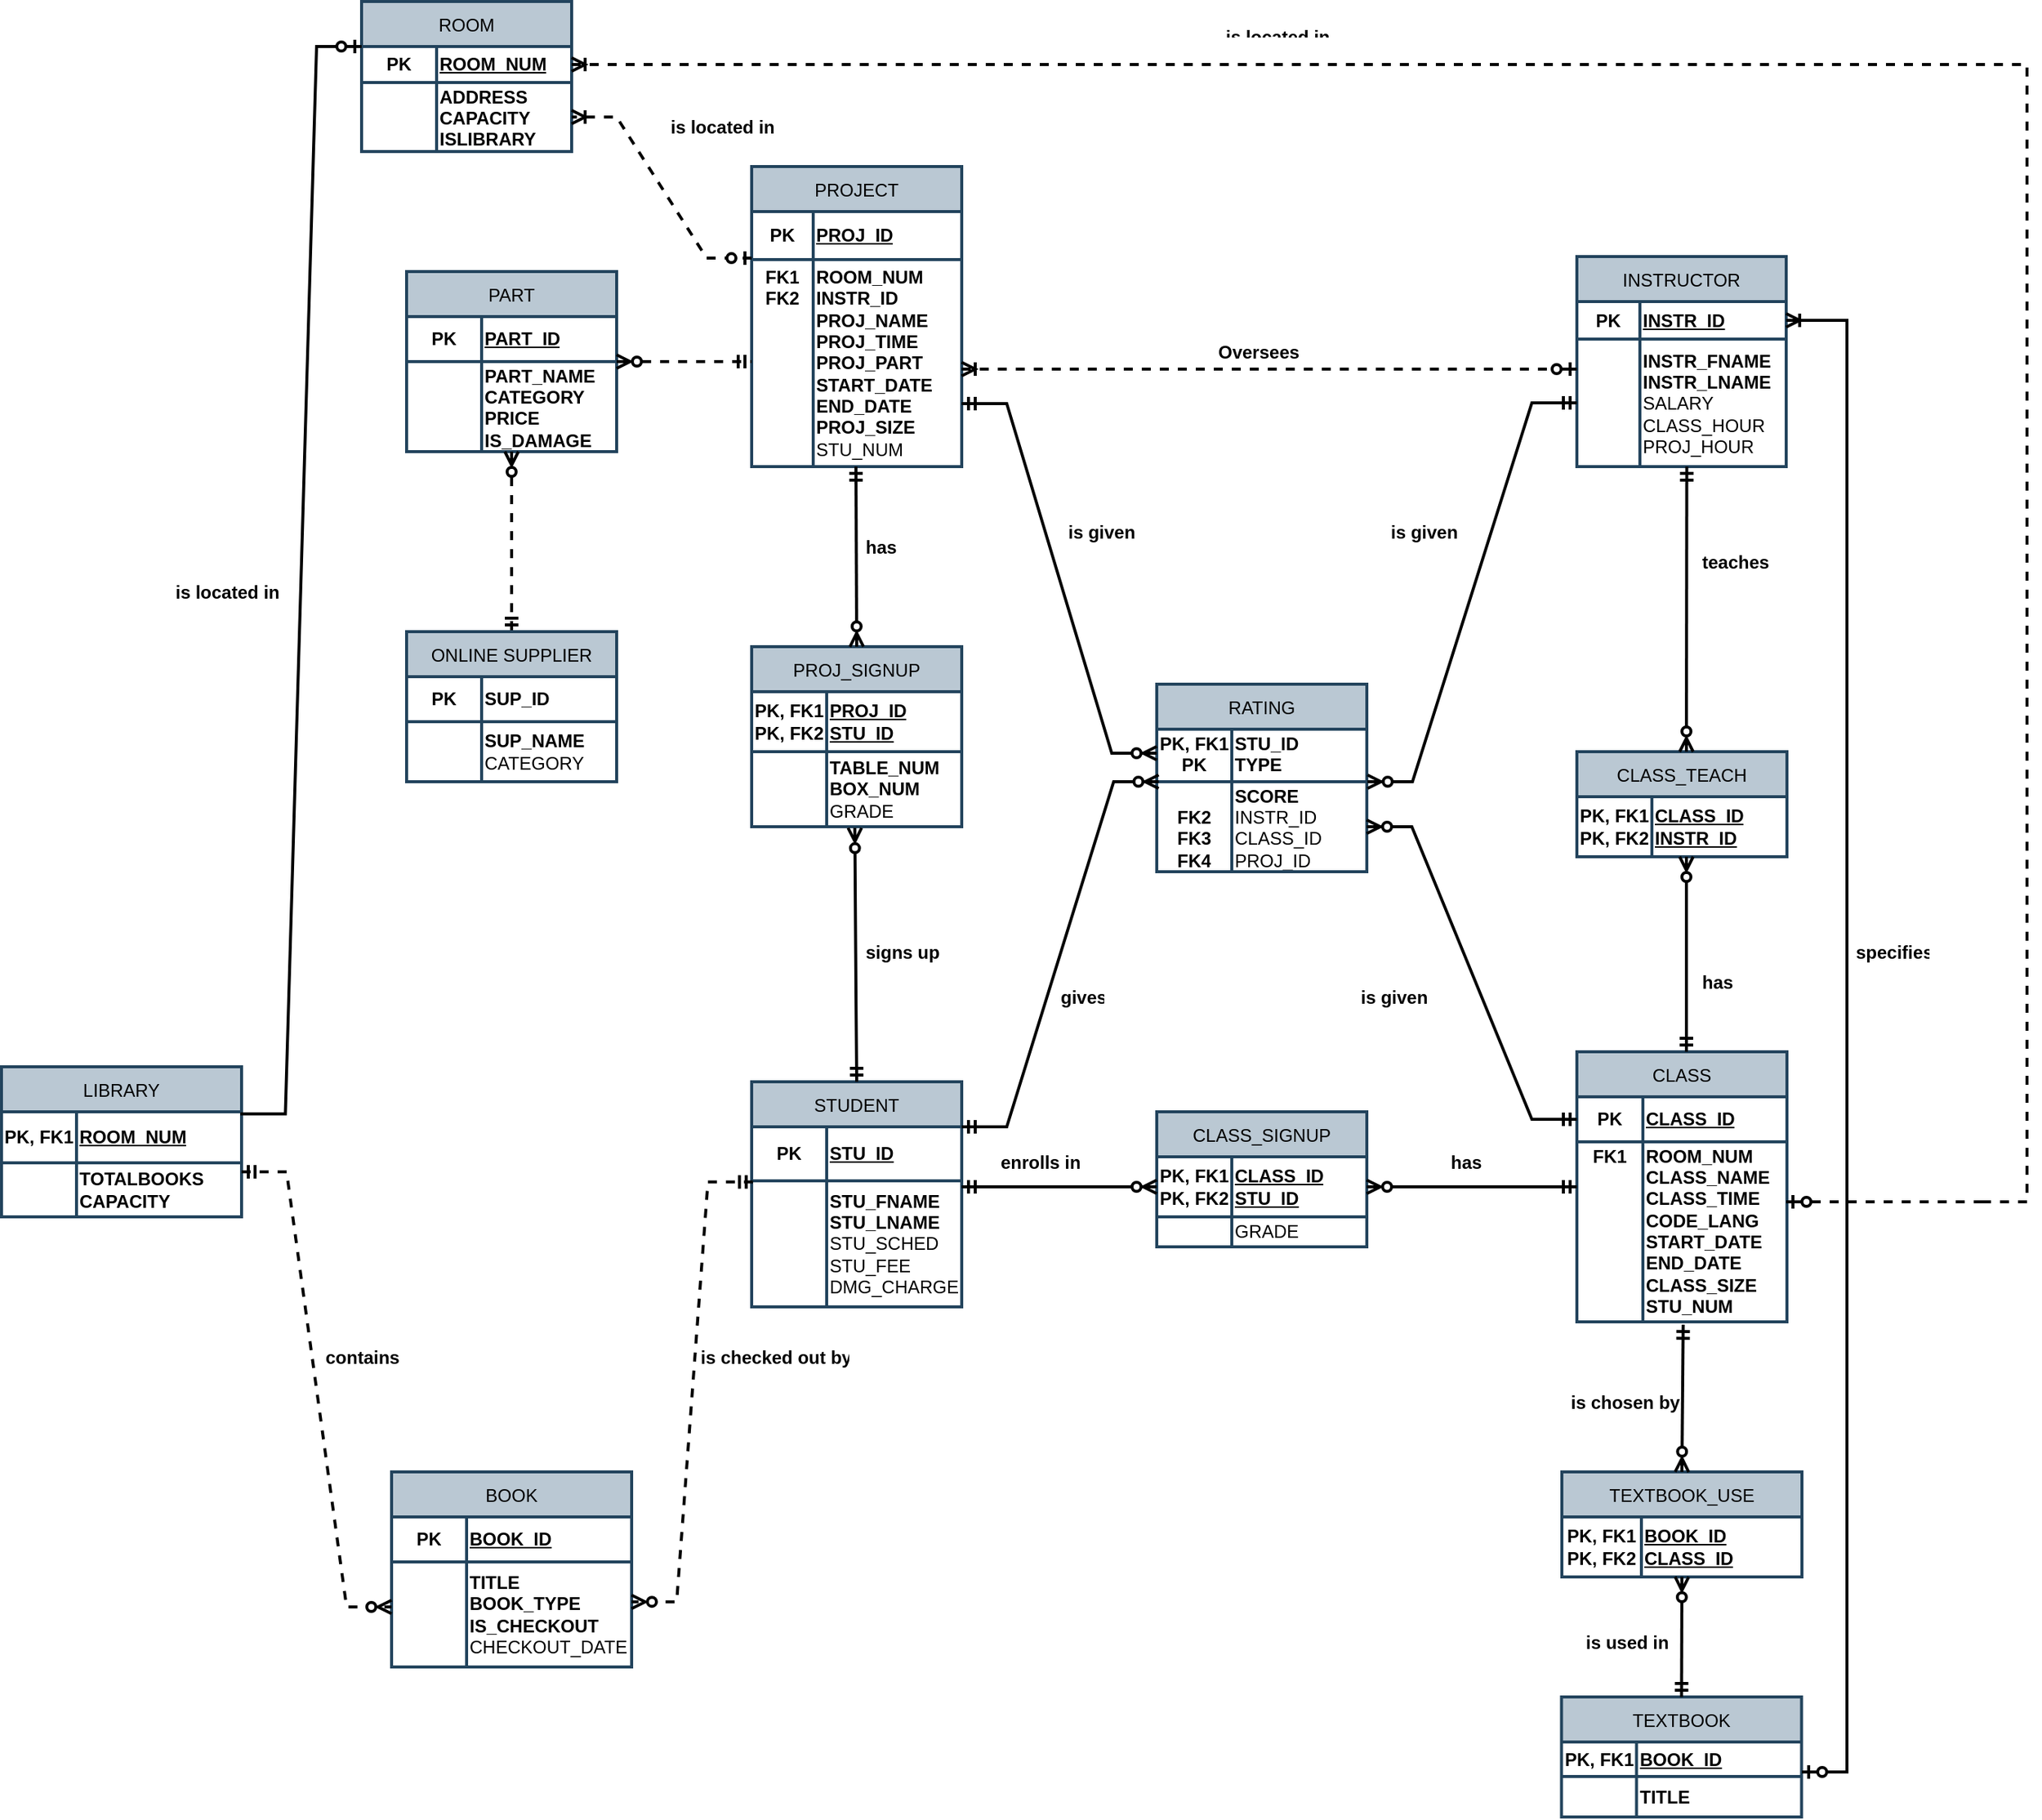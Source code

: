<mxfile version="20.3.0" type="device"><diagram id="3pr39Yl164UIaHHRuqtQ" name="Page-1"><mxGraphModel dx="2333" dy="1870" grid="1" gridSize="10" guides="1" tooltips="1" connect="1" arrows="1" fold="1" page="1" pageScale="1" pageWidth="850" pageHeight="1100" math="0" shadow="0"><root><mxCell id="0"/><mxCell id="1" parent="0"/><mxCell id="2GSFy9qfKgAsr1WnqNV0-40" value="STUDENT" style="shape=table;startSize=30;container=1;collapsible=0;childLayout=tableLayout;shadow=0;strokeWidth=2;fillColor=#bac8d3;strokeColor=#23445d;" parent="1" vertex="1"><mxGeometry x="200" y="-80" width="140" height="150" as="geometry"/></mxCell><mxCell id="2GSFy9qfKgAsr1WnqNV0-41" value="" style="shape=tableRow;horizontal=0;startSize=0;swimlaneHead=0;swimlaneBody=0;top=0;left=0;bottom=0;right=0;collapsible=0;dropTarget=0;fillColor=none;points=[[0,0.5],[1,0.5]];portConstraint=eastwest;shadow=0;strokeWidth=2;" parent="2GSFy9qfKgAsr1WnqNV0-40" vertex="1"><mxGeometry y="30" width="140" height="36" as="geometry"/></mxCell><mxCell id="2GSFy9qfKgAsr1WnqNV0-42" value="&lt;b&gt;PK&lt;/b&gt;" style="shape=partialRectangle;html=1;whiteSpace=wrap;connectable=0;overflow=hidden;fillColor=none;top=0;left=0;bottom=0;right=0;pointerEvents=1;shadow=0;strokeWidth=2;" parent="2GSFy9qfKgAsr1WnqNV0-41" vertex="1"><mxGeometry width="50" height="36" as="geometry"><mxRectangle width="50" height="36" as="alternateBounds"/></mxGeometry></mxCell><mxCell id="2GSFy9qfKgAsr1WnqNV0-43" value="&lt;b&gt;&lt;u&gt;STU_ID&lt;/u&gt;&lt;/b&gt;" style="shape=partialRectangle;html=1;whiteSpace=wrap;connectable=0;overflow=hidden;fillColor=none;top=0;left=0;bottom=0;right=0;pointerEvents=1;shadow=0;strokeWidth=2;align=left;" parent="2GSFy9qfKgAsr1WnqNV0-41" vertex="1"><mxGeometry x="50" width="90" height="36" as="geometry"><mxRectangle width="90" height="36" as="alternateBounds"/></mxGeometry></mxCell><mxCell id="2GSFy9qfKgAsr1WnqNV0-44" value="" style="shape=tableRow;horizontal=0;startSize=0;swimlaneHead=0;swimlaneBody=0;top=0;left=0;bottom=0;right=0;collapsible=0;dropTarget=0;fillColor=none;points=[[0,0.5],[1,0.5]];portConstraint=eastwest;shadow=0;strokeWidth=2;" parent="2GSFy9qfKgAsr1WnqNV0-40" vertex="1"><mxGeometry y="66" width="140" height="84" as="geometry"/></mxCell><mxCell id="2GSFy9qfKgAsr1WnqNV0-45" value="" style="shape=partialRectangle;html=1;whiteSpace=wrap;connectable=0;overflow=hidden;fillColor=none;top=0;left=0;bottom=0;right=0;pointerEvents=1;shadow=0;strokeWidth=2;" parent="2GSFy9qfKgAsr1WnqNV0-44" vertex="1"><mxGeometry width="50" height="84" as="geometry"><mxRectangle width="50" height="84" as="alternateBounds"/></mxGeometry></mxCell><mxCell id="2GSFy9qfKgAsr1WnqNV0-46" value="&lt;div style=&quot;&quot;&gt;&lt;span style=&quot;background-color: initial;&quot;&gt;&lt;b&gt;STU_FNAME&lt;/b&gt;&lt;/span&gt;&lt;/div&gt;&lt;div style=&quot;&quot;&gt;&lt;span style=&quot;background-color: initial;&quot;&gt;&lt;b&gt;STU_LNAME&lt;/b&gt;&lt;/span&gt;&lt;/div&gt;&lt;div style=&quot;&quot;&gt;&lt;span style=&quot;background-color: initial;&quot;&gt;STU_SCHED&lt;/span&gt;&lt;/div&gt;&lt;div style=&quot;&quot;&gt;STU_FEE&lt;/div&gt;&lt;div style=&quot;&quot;&gt;DMG_CHARGE&lt;/div&gt;" style="shape=partialRectangle;html=1;whiteSpace=wrap;connectable=0;overflow=hidden;fillColor=none;top=0;left=0;bottom=0;right=0;pointerEvents=1;shadow=0;strokeWidth=2;align=left;" parent="2GSFy9qfKgAsr1WnqNV0-44" vertex="1"><mxGeometry x="50" width="90" height="84" as="geometry"><mxRectangle width="90" height="84" as="alternateBounds"/></mxGeometry></mxCell><mxCell id="olfcKnZEehS9H2ivDKPb-1" value="ROOM" style="shape=table;startSize=30;container=1;collapsible=0;childLayout=tableLayout;shadow=0;strokeWidth=2;fillColor=#bac8d3;strokeColor=#23445d;" parent="1" vertex="1"><mxGeometry x="-60" y="-800" width="140" height="100" as="geometry"/></mxCell><mxCell id="olfcKnZEehS9H2ivDKPb-2" value="" style="shape=tableRow;horizontal=0;startSize=0;swimlaneHead=0;swimlaneBody=0;top=0;left=0;bottom=0;right=0;collapsible=0;dropTarget=0;fillColor=none;points=[[0,0.5],[1,0.5]];portConstraint=eastwest;shadow=0;strokeWidth=2;" parent="olfcKnZEehS9H2ivDKPb-1" vertex="1"><mxGeometry y="30" width="140" height="24" as="geometry"/></mxCell><mxCell id="olfcKnZEehS9H2ivDKPb-3" value="&lt;b&gt;PK&lt;/b&gt;" style="shape=partialRectangle;html=1;whiteSpace=wrap;connectable=0;overflow=hidden;fillColor=none;top=0;left=0;bottom=0;right=0;pointerEvents=1;shadow=0;strokeWidth=2;" parent="olfcKnZEehS9H2ivDKPb-2" vertex="1"><mxGeometry width="50" height="24" as="geometry"><mxRectangle width="50" height="24" as="alternateBounds"/></mxGeometry></mxCell><mxCell id="olfcKnZEehS9H2ivDKPb-4" value="&lt;b&gt;&lt;u&gt;ROOM_NUM&lt;/u&gt;&lt;/b&gt;" style="shape=partialRectangle;html=1;whiteSpace=wrap;connectable=0;overflow=hidden;fillColor=none;top=0;left=0;bottom=0;right=0;pointerEvents=1;shadow=0;strokeWidth=2;align=left;" parent="olfcKnZEehS9H2ivDKPb-2" vertex="1"><mxGeometry x="50" width="90" height="24" as="geometry"><mxRectangle width="90" height="24" as="alternateBounds"/></mxGeometry></mxCell><mxCell id="olfcKnZEehS9H2ivDKPb-5" value="" style="shape=tableRow;horizontal=0;startSize=0;swimlaneHead=0;swimlaneBody=0;top=0;left=0;bottom=0;right=0;collapsible=0;dropTarget=0;fillColor=none;points=[[0,0.5],[1,0.5]];portConstraint=eastwest;shadow=0;strokeWidth=2;" parent="olfcKnZEehS9H2ivDKPb-1" vertex="1"><mxGeometry y="54" width="140" height="46" as="geometry"/></mxCell><mxCell id="olfcKnZEehS9H2ivDKPb-6" value="" style="shape=partialRectangle;html=1;whiteSpace=wrap;connectable=0;overflow=hidden;fillColor=none;top=0;left=0;bottom=0;right=0;pointerEvents=1;shadow=0;strokeWidth=2;" parent="olfcKnZEehS9H2ivDKPb-5" vertex="1"><mxGeometry width="50" height="46" as="geometry"><mxRectangle width="50" height="46" as="alternateBounds"/></mxGeometry></mxCell><mxCell id="olfcKnZEehS9H2ivDKPb-7" value="&lt;b&gt;ADDRESS&lt;br&gt;CAPACITY&lt;br&gt;ISLIBRARY&lt;br&gt;&lt;/b&gt;" style="shape=partialRectangle;html=1;whiteSpace=wrap;connectable=0;overflow=hidden;fillColor=none;top=0;left=0;bottom=0;right=0;pointerEvents=1;shadow=0;strokeWidth=2;align=left;" parent="olfcKnZEehS9H2ivDKPb-5" vertex="1"><mxGeometry x="50" width="90" height="46" as="geometry"><mxRectangle width="90" height="46" as="alternateBounds"/></mxGeometry></mxCell><mxCell id="olfcKnZEehS9H2ivDKPb-8" value="PROJECT" style="shape=table;startSize=30;container=1;collapsible=0;childLayout=tableLayout;shadow=0;strokeWidth=2;fillColor=#bac8d3;strokeColor=#23445d;" parent="1" vertex="1"><mxGeometry x="200" y="-690" width="140" height="200" as="geometry"/></mxCell><mxCell id="olfcKnZEehS9H2ivDKPb-9" value="" style="shape=tableRow;horizontal=0;startSize=0;swimlaneHead=0;swimlaneBody=0;top=0;left=0;bottom=0;right=0;collapsible=0;dropTarget=0;fillColor=none;points=[[0,0.5],[1,0.5]];portConstraint=eastwest;shadow=0;strokeWidth=2;" parent="olfcKnZEehS9H2ivDKPb-8" vertex="1"><mxGeometry y="30" width="140" height="32" as="geometry"/></mxCell><mxCell id="olfcKnZEehS9H2ivDKPb-10" value="&lt;b&gt;PK&lt;/b&gt;" style="shape=partialRectangle;html=1;whiteSpace=wrap;connectable=0;overflow=hidden;fillColor=none;top=0;left=0;bottom=0;right=0;pointerEvents=1;shadow=0;strokeWidth=2;" parent="olfcKnZEehS9H2ivDKPb-9" vertex="1"><mxGeometry width="41" height="32" as="geometry"><mxRectangle width="41" height="32" as="alternateBounds"/></mxGeometry></mxCell><mxCell id="olfcKnZEehS9H2ivDKPb-11" value="&lt;b&gt;&lt;u&gt;PROJ_ID&lt;/u&gt;&lt;/b&gt;" style="shape=partialRectangle;html=1;whiteSpace=wrap;connectable=0;overflow=hidden;fillColor=none;top=0;left=0;bottom=0;right=0;pointerEvents=1;shadow=0;strokeWidth=2;align=left;" parent="olfcKnZEehS9H2ivDKPb-9" vertex="1"><mxGeometry x="41" width="99" height="32" as="geometry"><mxRectangle width="99" height="32" as="alternateBounds"/></mxGeometry></mxCell><mxCell id="olfcKnZEehS9H2ivDKPb-12" value="" style="shape=tableRow;horizontal=0;startSize=0;swimlaneHead=0;swimlaneBody=0;top=0;left=0;bottom=0;right=0;collapsible=0;dropTarget=0;fillColor=none;points=[[0,0.5],[1,0.5]];portConstraint=eastwest;shadow=0;strokeWidth=2;" parent="olfcKnZEehS9H2ivDKPb-8" vertex="1"><mxGeometry y="62" width="140" height="138" as="geometry"/></mxCell><mxCell id="olfcKnZEehS9H2ivDKPb-13" value="&lt;b&gt;FK1&lt;br&gt;FK2&lt;br&gt;&lt;font color=&quot;#ffffff&quot;&gt;FK&lt;/font&gt;&lt;br&gt;&lt;/b&gt;&lt;font color=&quot;#ffffff&quot;&gt;FK&lt;br&gt;FK&lt;br&gt;FK&lt;br&gt;FK&lt;br&gt;FK&lt;br&gt;FK&lt;/font&gt;" style="shape=partialRectangle;html=1;whiteSpace=wrap;connectable=0;overflow=hidden;fillColor=none;top=0;left=0;bottom=0;right=0;pointerEvents=1;shadow=0;strokeWidth=2;" parent="olfcKnZEehS9H2ivDKPb-12" vertex="1"><mxGeometry width="41" height="138" as="geometry"><mxRectangle width="41" height="138" as="alternateBounds"/></mxGeometry></mxCell><mxCell id="olfcKnZEehS9H2ivDKPb-14" value="&lt;b&gt;ROOM_NUM&lt;br&gt;INSTR_ID&lt;br&gt;&lt;/b&gt;&lt;b&gt;PROJ_NAME&lt;br&gt;PROJ_TIME&lt;br&gt;PROJ_PART&lt;br&gt;START_DATE&lt;br&gt;END_DATE&lt;br&gt;PROJ_SIZE&lt;br&gt;&lt;/b&gt;STU_NUM" style="shape=partialRectangle;html=1;whiteSpace=wrap;connectable=0;overflow=hidden;fillColor=none;top=0;left=0;bottom=0;right=0;pointerEvents=1;shadow=0;strokeWidth=2;align=left;" parent="olfcKnZEehS9H2ivDKPb-12" vertex="1"><mxGeometry x="41" width="99" height="138" as="geometry"><mxRectangle width="99" height="138" as="alternateBounds"/></mxGeometry></mxCell><mxCell id="olfcKnZEehS9H2ivDKPb-15" value="CLASS" style="shape=table;startSize=30;container=1;collapsible=0;childLayout=tableLayout;shadow=0;strokeWidth=2;fillColor=#bac8d3;strokeColor=#23445d;" parent="1" vertex="1"><mxGeometry x="750" y="-100" width="140" height="180" as="geometry"/></mxCell><mxCell id="olfcKnZEehS9H2ivDKPb-16" value="" style="shape=tableRow;horizontal=0;startSize=0;swimlaneHead=0;swimlaneBody=0;top=0;left=0;bottom=0;right=0;collapsible=0;dropTarget=0;fillColor=none;points=[[0,0.5],[1,0.5]];portConstraint=eastwest;shadow=0;strokeWidth=2;" parent="olfcKnZEehS9H2ivDKPb-15" vertex="1"><mxGeometry y="30" width="140" height="30" as="geometry"/></mxCell><mxCell id="olfcKnZEehS9H2ivDKPb-17" value="&lt;b&gt;PK&lt;/b&gt;" style="shape=partialRectangle;html=1;whiteSpace=wrap;connectable=0;overflow=hidden;fillColor=none;top=0;left=0;bottom=0;right=0;pointerEvents=1;shadow=0;strokeWidth=2;" parent="olfcKnZEehS9H2ivDKPb-16" vertex="1"><mxGeometry width="44" height="30" as="geometry"><mxRectangle width="44" height="30" as="alternateBounds"/></mxGeometry></mxCell><mxCell id="olfcKnZEehS9H2ivDKPb-18" value="&lt;b&gt;&lt;u&gt;CLASS_ID&lt;/u&gt;&lt;/b&gt;" style="shape=partialRectangle;html=1;whiteSpace=wrap;connectable=0;overflow=hidden;fillColor=none;top=0;left=0;bottom=0;right=0;pointerEvents=1;shadow=0;strokeWidth=2;align=left;" parent="olfcKnZEehS9H2ivDKPb-16" vertex="1"><mxGeometry x="44" width="96" height="30" as="geometry"><mxRectangle width="96" height="30" as="alternateBounds"/></mxGeometry></mxCell><mxCell id="olfcKnZEehS9H2ivDKPb-19" value="" style="shape=tableRow;horizontal=0;startSize=0;swimlaneHead=0;swimlaneBody=0;top=0;left=0;bottom=0;right=0;collapsible=0;dropTarget=0;fillColor=none;points=[[0,0.5],[1,0.5]];portConstraint=eastwest;shadow=0;strokeWidth=2;" parent="olfcKnZEehS9H2ivDKPb-15" vertex="1"><mxGeometry y="60" width="140" height="120" as="geometry"/></mxCell><mxCell id="olfcKnZEehS9H2ivDKPb-20" value="&lt;b&gt;FK1&lt;/b&gt;&lt;br&gt;&lt;font color=&quot;#ffffff&quot;&gt;FK&lt;/font&gt;&lt;br&gt;&lt;font color=&quot;#ffffff&quot;&gt;FK&lt;br&gt;FK&lt;br&gt;FK&lt;br&gt;FK&lt;br&gt;FK&lt;br&gt;FK&lt;/font&gt;" style="shape=partialRectangle;html=1;whiteSpace=wrap;connectable=0;overflow=hidden;fillColor=none;top=0;left=0;bottom=0;right=0;pointerEvents=1;shadow=0;strokeWidth=2;" parent="olfcKnZEehS9H2ivDKPb-19" vertex="1"><mxGeometry width="44" height="120" as="geometry"><mxRectangle width="44" height="120" as="alternateBounds"/></mxGeometry></mxCell><mxCell id="olfcKnZEehS9H2ivDKPb-21" value="&lt;b&gt;ROOM_NUM&lt;br&gt;CLASS_NAME&lt;br&gt;CLASS_TIME&lt;br&gt;CODE_LANG&lt;br&gt;START_DATE&lt;br&gt;END_DATE&lt;br&gt;CLASS_SIZE&lt;br&gt;STU_NUM&lt;br&gt;&lt;br&gt;&lt;/b&gt;" style="shape=partialRectangle;html=1;whiteSpace=wrap;connectable=0;overflow=hidden;fillColor=none;top=0;left=0;bottom=0;right=0;pointerEvents=1;shadow=0;strokeWidth=2;align=left;" parent="olfcKnZEehS9H2ivDKPb-19" vertex="1"><mxGeometry x="44" width="96" height="120" as="geometry"><mxRectangle width="96" height="120" as="alternateBounds"/></mxGeometry></mxCell><mxCell id="olfcKnZEehS9H2ivDKPb-22" value="LIBRARY" style="shape=table;startSize=30;container=1;collapsible=0;childLayout=tableLayout;shadow=0;strokeWidth=2;fillColor=#bac8d3;strokeColor=#23445d;" parent="1" vertex="1"><mxGeometry x="-300" y="-90" width="160" height="100" as="geometry"/></mxCell><mxCell id="olfcKnZEehS9H2ivDKPb-23" value="" style="shape=tableRow;horizontal=0;startSize=0;swimlaneHead=0;swimlaneBody=0;top=0;left=0;bottom=0;right=0;collapsible=0;dropTarget=0;fillColor=none;points=[[0,0.5],[1,0.5]];portConstraint=eastwest;shadow=0;strokeWidth=2;" parent="olfcKnZEehS9H2ivDKPb-22" vertex="1"><mxGeometry y="30" width="160" height="34" as="geometry"/></mxCell><mxCell id="olfcKnZEehS9H2ivDKPb-24" value="&lt;b&gt;PK, FK1&lt;/b&gt;" style="shape=partialRectangle;html=1;whiteSpace=wrap;connectable=0;overflow=hidden;fillColor=none;top=0;left=0;bottom=0;right=0;pointerEvents=1;shadow=0;strokeWidth=2;" parent="olfcKnZEehS9H2ivDKPb-23" vertex="1"><mxGeometry width="50" height="34" as="geometry"><mxRectangle width="50" height="34" as="alternateBounds"/></mxGeometry></mxCell><mxCell id="olfcKnZEehS9H2ivDKPb-25" value="&lt;b&gt;&lt;u&gt;ROOM_NUM&lt;/u&gt;&lt;/b&gt;" style="shape=partialRectangle;html=1;whiteSpace=wrap;connectable=0;overflow=hidden;fillColor=none;top=0;left=0;bottom=0;right=0;pointerEvents=1;shadow=0;strokeWidth=2;align=left;" parent="olfcKnZEehS9H2ivDKPb-23" vertex="1"><mxGeometry x="50" width="110" height="34" as="geometry"><mxRectangle width="110" height="34" as="alternateBounds"/></mxGeometry></mxCell><mxCell id="olfcKnZEehS9H2ivDKPb-26" value="" style="shape=tableRow;horizontal=0;startSize=0;swimlaneHead=0;swimlaneBody=0;top=0;left=0;bottom=0;right=0;collapsible=0;dropTarget=0;fillColor=none;points=[[0,0.5],[1,0.5]];portConstraint=eastwest;shadow=0;strokeWidth=2;" parent="olfcKnZEehS9H2ivDKPb-22" vertex="1"><mxGeometry y="64" width="160" height="36" as="geometry"/></mxCell><mxCell id="olfcKnZEehS9H2ivDKPb-27" value="" style="shape=partialRectangle;html=1;whiteSpace=wrap;connectable=0;overflow=hidden;fillColor=none;top=0;left=0;bottom=0;right=0;pointerEvents=1;shadow=0;strokeWidth=2;" parent="olfcKnZEehS9H2ivDKPb-26" vertex="1"><mxGeometry width="50" height="36" as="geometry"><mxRectangle width="50" height="36" as="alternateBounds"/></mxGeometry></mxCell><mxCell id="olfcKnZEehS9H2ivDKPb-28" value="&lt;b&gt;TOTALBOOKS&lt;br&gt;CAPACITY&lt;br&gt;&lt;/b&gt;" style="shape=partialRectangle;html=1;whiteSpace=wrap;connectable=0;overflow=hidden;fillColor=none;top=0;left=0;bottom=0;right=0;pointerEvents=1;shadow=0;strokeWidth=2;align=left;" parent="olfcKnZEehS9H2ivDKPb-26" vertex="1"><mxGeometry x="50" width="110" height="36" as="geometry"><mxRectangle width="110" height="36" as="alternateBounds"/></mxGeometry></mxCell><mxCell id="olfcKnZEehS9H2ivDKPb-29" value="INSTRUCTOR" style="shape=table;startSize=30;container=1;collapsible=0;childLayout=tableLayout;shadow=0;strokeWidth=2;fillColor=#bac8d3;strokeColor=#23445d;align=center;" parent="1" vertex="1"><mxGeometry x="750" y="-630" width="139.5" height="140" as="geometry"/></mxCell><mxCell id="olfcKnZEehS9H2ivDKPb-30" value="" style="shape=tableRow;horizontal=0;startSize=0;swimlaneHead=0;swimlaneBody=0;top=0;left=0;bottom=0;right=0;collapsible=0;dropTarget=0;fillColor=none;points=[[0,0.5],[1,0.5]];portConstraint=eastwest;shadow=0;strokeWidth=2;" parent="olfcKnZEehS9H2ivDKPb-29" vertex="1"><mxGeometry y="30" width="139.5" height="25" as="geometry"/></mxCell><mxCell id="olfcKnZEehS9H2ivDKPb-31" value="&lt;b&gt;PK&lt;/b&gt;" style="shape=partialRectangle;html=1;whiteSpace=wrap;connectable=0;overflow=hidden;fillColor=none;top=0;left=0;bottom=0;right=0;pointerEvents=1;shadow=0;strokeWidth=2;" parent="olfcKnZEehS9H2ivDKPb-30" vertex="1"><mxGeometry width="42" height="25" as="geometry"><mxRectangle width="42" height="25" as="alternateBounds"/></mxGeometry></mxCell><mxCell id="olfcKnZEehS9H2ivDKPb-32" value="&lt;b&gt;&lt;u&gt;INSTR_ID&lt;/u&gt;&lt;/b&gt;" style="shape=partialRectangle;html=1;whiteSpace=wrap;connectable=0;overflow=hidden;fillColor=none;top=0;left=0;bottom=0;right=0;pointerEvents=1;shadow=0;strokeWidth=2;align=left;" parent="olfcKnZEehS9H2ivDKPb-30" vertex="1"><mxGeometry x="42" width="98" height="25" as="geometry"><mxRectangle width="98" height="25" as="alternateBounds"/></mxGeometry></mxCell><mxCell id="olfcKnZEehS9H2ivDKPb-33" value="" style="shape=tableRow;horizontal=0;startSize=0;swimlaneHead=0;swimlaneBody=0;top=0;left=0;bottom=0;right=0;collapsible=0;dropTarget=0;fillColor=none;points=[[0,0.5],[1,0.5]];portConstraint=eastwest;shadow=0;strokeWidth=2;" parent="olfcKnZEehS9H2ivDKPb-29" vertex="1"><mxGeometry y="55" width="139.5" height="85" as="geometry"/></mxCell><mxCell id="olfcKnZEehS9H2ivDKPb-34" value="" style="shape=partialRectangle;html=1;whiteSpace=wrap;connectable=0;overflow=hidden;fillColor=none;top=0;left=0;bottom=0;right=0;pointerEvents=1;shadow=0;strokeWidth=2;" parent="olfcKnZEehS9H2ivDKPb-33" vertex="1"><mxGeometry width="42" height="85" as="geometry"><mxRectangle width="42" height="85" as="alternateBounds"/></mxGeometry></mxCell><mxCell id="olfcKnZEehS9H2ivDKPb-35" value="&lt;b&gt;INSTR_FNAME&lt;br&gt;INSTR_LNAME&lt;/b&gt;&lt;br&gt;SALARY&lt;br&gt;CLASS_HOUR&lt;br&gt;PROJ_HOUR" style="shape=partialRectangle;html=1;whiteSpace=wrap;connectable=0;overflow=hidden;fillColor=none;top=0;left=0;bottom=0;right=0;pointerEvents=1;shadow=0;strokeWidth=2;align=left;" parent="olfcKnZEehS9H2ivDKPb-33" vertex="1"><mxGeometry x="42" width="98" height="85" as="geometry"><mxRectangle width="98" height="85" as="alternateBounds"/></mxGeometry></mxCell><mxCell id="kDNnXqIgVjbrYEazCN2J-1" value="CLASS_SIGNUP" style="shape=table;startSize=30;container=1;collapsible=0;childLayout=tableLayout;shadow=0;strokeWidth=2;fillColor=#bac8d3;strokeColor=#23445d;" parent="1" vertex="1"><mxGeometry x="470" y="-60" width="140" height="90" as="geometry"/></mxCell><mxCell id="kDNnXqIgVjbrYEazCN2J-2" value="" style="shape=tableRow;horizontal=0;startSize=0;swimlaneHead=0;swimlaneBody=0;top=0;left=0;bottom=0;right=0;collapsible=0;dropTarget=0;fillColor=none;points=[[0,0.5],[1,0.5]];portConstraint=eastwest;shadow=0;strokeWidth=2;" parent="kDNnXqIgVjbrYEazCN2J-1" vertex="1"><mxGeometry y="30" width="140" height="40" as="geometry"/></mxCell><mxCell id="kDNnXqIgVjbrYEazCN2J-3" value="&lt;b&gt;PK, FK1&lt;br&gt;PK, FK2&lt;br&gt;&lt;/b&gt;" style="shape=partialRectangle;html=1;whiteSpace=wrap;connectable=0;overflow=hidden;fillColor=none;top=0;left=0;bottom=0;right=0;pointerEvents=1;shadow=0;strokeWidth=2;" parent="kDNnXqIgVjbrYEazCN2J-2" vertex="1"><mxGeometry width="50" height="40" as="geometry"><mxRectangle width="50" height="40" as="alternateBounds"/></mxGeometry></mxCell><mxCell id="kDNnXqIgVjbrYEazCN2J-4" value="&lt;b&gt;&lt;u&gt;CLASS_ID&lt;br&gt;STU_ID&lt;/u&gt;&lt;/b&gt;" style="shape=partialRectangle;html=1;whiteSpace=wrap;connectable=0;overflow=hidden;fillColor=none;top=0;left=0;bottom=0;right=0;pointerEvents=1;shadow=0;strokeWidth=2;align=left;" parent="kDNnXqIgVjbrYEazCN2J-2" vertex="1"><mxGeometry x="50" width="90" height="40" as="geometry"><mxRectangle width="90" height="40" as="alternateBounds"/></mxGeometry></mxCell><mxCell id="kDNnXqIgVjbrYEazCN2J-5" value="" style="shape=tableRow;horizontal=0;startSize=0;swimlaneHead=0;swimlaneBody=0;top=0;left=0;bottom=0;right=0;collapsible=0;dropTarget=0;fillColor=none;points=[[0,0.5],[1,0.5]];portConstraint=eastwest;shadow=0;strokeWidth=2;" parent="kDNnXqIgVjbrYEazCN2J-1" vertex="1"><mxGeometry y="70" width="140" height="20" as="geometry"/></mxCell><mxCell id="kDNnXqIgVjbrYEazCN2J-6" value="" style="shape=partialRectangle;html=1;whiteSpace=wrap;connectable=0;overflow=hidden;fillColor=none;top=0;left=0;bottom=0;right=0;pointerEvents=1;shadow=0;strokeWidth=2;" parent="kDNnXqIgVjbrYEazCN2J-5" vertex="1"><mxGeometry width="50" height="20" as="geometry"><mxRectangle width="50" height="20" as="alternateBounds"/></mxGeometry></mxCell><mxCell id="kDNnXqIgVjbrYEazCN2J-7" value="&lt;div style=&quot;&quot;&gt;GRADE&lt;/div&gt;" style="shape=partialRectangle;html=1;whiteSpace=wrap;connectable=0;overflow=hidden;fillColor=none;top=0;left=0;bottom=0;right=0;pointerEvents=1;shadow=0;strokeWidth=2;align=left;" parent="kDNnXqIgVjbrYEazCN2J-5" vertex="1"><mxGeometry x="50" width="90" height="20" as="geometry"><mxRectangle width="90" height="20" as="alternateBounds"/></mxGeometry></mxCell><mxCell id="kDNnXqIgVjbrYEazCN2J-8" value="PROJ_SIGNUP" style="shape=table;startSize=30;container=1;collapsible=0;childLayout=tableLayout;shadow=0;strokeWidth=2;fillColor=#bac8d3;strokeColor=#23445d;" parent="1" vertex="1"><mxGeometry x="200" y="-370" width="140" height="120" as="geometry"/></mxCell><mxCell id="kDNnXqIgVjbrYEazCN2J-9" value="" style="shape=tableRow;horizontal=0;startSize=0;swimlaneHead=0;swimlaneBody=0;top=0;left=0;bottom=0;right=0;collapsible=0;dropTarget=0;fillColor=none;points=[[0,0.5],[1,0.5]];portConstraint=eastwest;shadow=0;strokeWidth=2;" parent="kDNnXqIgVjbrYEazCN2J-8" vertex="1"><mxGeometry y="30" width="140" height="40" as="geometry"/></mxCell><mxCell id="kDNnXqIgVjbrYEazCN2J-10" value="&lt;b&gt;PK, FK1&lt;br&gt;PK, FK2&lt;br&gt;&lt;/b&gt;" style="shape=partialRectangle;html=1;whiteSpace=wrap;connectable=0;overflow=hidden;fillColor=none;top=0;left=0;bottom=0;right=0;pointerEvents=1;shadow=0;strokeWidth=2;" parent="kDNnXqIgVjbrYEazCN2J-9" vertex="1"><mxGeometry width="50" height="40" as="geometry"><mxRectangle width="50" height="40" as="alternateBounds"/></mxGeometry></mxCell><mxCell id="kDNnXqIgVjbrYEazCN2J-11" value="&lt;b&gt;&lt;u&gt;PROJ_ID&lt;br&gt;STU_ID&lt;/u&gt;&lt;/b&gt;" style="shape=partialRectangle;html=1;whiteSpace=wrap;connectable=0;overflow=hidden;fillColor=none;top=0;left=0;bottom=0;right=0;pointerEvents=1;shadow=0;strokeWidth=2;align=left;" parent="kDNnXqIgVjbrYEazCN2J-9" vertex="1"><mxGeometry x="50" width="90" height="40" as="geometry"><mxRectangle width="90" height="40" as="alternateBounds"/></mxGeometry></mxCell><mxCell id="kDNnXqIgVjbrYEazCN2J-12" value="" style="shape=tableRow;horizontal=0;startSize=0;swimlaneHead=0;swimlaneBody=0;top=0;left=0;bottom=0;right=0;collapsible=0;dropTarget=0;fillColor=none;points=[[0,0.5],[1,0.5]];portConstraint=eastwest;shadow=0;strokeWidth=2;" parent="kDNnXqIgVjbrYEazCN2J-8" vertex="1"><mxGeometry y="70" width="140" height="50" as="geometry"/></mxCell><mxCell id="kDNnXqIgVjbrYEazCN2J-13" value="" style="shape=partialRectangle;html=1;whiteSpace=wrap;connectable=0;overflow=hidden;fillColor=none;top=0;left=0;bottom=0;right=0;pointerEvents=1;shadow=0;strokeWidth=2;" parent="kDNnXqIgVjbrYEazCN2J-12" vertex="1"><mxGeometry width="50" height="50" as="geometry"><mxRectangle width="50" height="50" as="alternateBounds"/></mxGeometry></mxCell><mxCell id="kDNnXqIgVjbrYEazCN2J-14" value="&lt;div style=&quot;&quot;&gt;&lt;b&gt;TABLE_NUM&lt;/b&gt;&lt;/div&gt;&lt;div style=&quot;&quot;&gt;&lt;b&gt;BOX_NUM&lt;/b&gt;&lt;/div&gt;&lt;div style=&quot;&quot;&gt;GRADE&lt;/div&gt;" style="shape=partialRectangle;html=1;whiteSpace=wrap;connectable=0;overflow=hidden;fillColor=none;top=0;left=0;bottom=0;right=0;pointerEvents=1;shadow=0;strokeWidth=2;align=left;" parent="kDNnXqIgVjbrYEazCN2J-12" vertex="1"><mxGeometry x="50" width="90" height="50" as="geometry"><mxRectangle width="90" height="50" as="alternateBounds"/></mxGeometry></mxCell><mxCell id="kDNnXqIgVjbrYEazCN2J-15" value="CLASS_TEACH" style="shape=table;startSize=30;container=1;collapsible=0;childLayout=tableLayout;shadow=0;strokeWidth=2;fillColor=#bac8d3;strokeColor=#23445d;" parent="1" vertex="1"><mxGeometry x="750" y="-300" width="140" height="70" as="geometry"/></mxCell><mxCell id="kDNnXqIgVjbrYEazCN2J-16" value="" style="shape=tableRow;horizontal=0;startSize=0;swimlaneHead=0;swimlaneBody=0;top=0;left=0;bottom=0;right=0;collapsible=0;dropTarget=0;fillColor=none;points=[[0,0.5],[1,0.5]];portConstraint=eastwest;shadow=0;strokeWidth=2;" parent="kDNnXqIgVjbrYEazCN2J-15" vertex="1"><mxGeometry y="30" width="140" height="40" as="geometry"/></mxCell><mxCell id="kDNnXqIgVjbrYEazCN2J-17" value="&lt;b&gt;PK, FK1&lt;br&gt;PK, FK2&lt;br&gt;&lt;/b&gt;" style="shape=partialRectangle;html=1;whiteSpace=wrap;connectable=0;overflow=hidden;fillColor=none;top=0;left=0;bottom=0;right=0;pointerEvents=1;shadow=0;strokeWidth=2;" parent="kDNnXqIgVjbrYEazCN2J-16" vertex="1"><mxGeometry width="50" height="40" as="geometry"><mxRectangle width="50" height="40" as="alternateBounds"/></mxGeometry></mxCell><mxCell id="kDNnXqIgVjbrYEazCN2J-18" value="&lt;b&gt;&lt;u&gt;CLASS_ID&lt;br&gt;INSTR_ID&lt;/u&gt;&lt;/b&gt;" style="shape=partialRectangle;html=1;whiteSpace=wrap;connectable=0;overflow=hidden;fillColor=none;top=0;left=0;bottom=0;right=0;pointerEvents=1;shadow=0;strokeWidth=2;align=left;" parent="kDNnXqIgVjbrYEazCN2J-16" vertex="1"><mxGeometry x="50" width="90" height="40" as="geometry"><mxRectangle width="90" height="40" as="alternateBounds"/></mxGeometry></mxCell><mxCell id="kDNnXqIgVjbrYEazCN2J-22" value="" style="edgeStyle=entityRelationEdgeStyle;fontSize=12;html=1;endArrow=ERzeroToMany;startArrow=ERmandOne;rounded=0;strokeWidth=2;" parent="1" edge="1"><mxGeometry width="100" height="100" relative="1" as="geometry"><mxPoint x="340" y="-10" as="sourcePoint"/><mxPoint x="470" y="-10" as="targetPoint"/></mxGeometry></mxCell><mxCell id="kDNnXqIgVjbrYEazCN2J-50" value="enrolls in" style="text;strokeColor=none;fillColor=none;spacingLeft=4;spacingRight=4;overflow=hidden;rotatable=0;points=[[0,0.5],[1,0.5]];portConstraint=eastwest;fontSize=12;fontStyle=1" parent="1" vertex="1"><mxGeometry x="360" y="-40" width="85" height="30" as="geometry"/></mxCell><mxCell id="kDNnXqIgVjbrYEazCN2J-51" value="has" style="text;strokeColor=none;fillColor=none;spacingLeft=4;spacingRight=4;overflow=hidden;rotatable=0;points=[[0,0.5],[1,0.5]];portConstraint=eastwest;fontSize=12;fontStyle=1" parent="1" vertex="1"><mxGeometry x="660" y="-40" width="40" height="30" as="geometry"/></mxCell><mxCell id="kDNnXqIgVjbrYEazCN2J-56" value="has" style="text;strokeColor=none;fillColor=none;spacingLeft=4;spacingRight=4;overflow=hidden;rotatable=0;points=[[0,0.5],[1,0.5]];portConstraint=eastwest;fontSize=12;fontStyle=1" parent="1" vertex="1"><mxGeometry x="827.5" y="-160" width="40" height="30" as="geometry"/></mxCell><mxCell id="kDNnXqIgVjbrYEazCN2J-57" value="teaches" style="text;strokeColor=none;fillColor=none;spacingLeft=4;spacingRight=4;overflow=hidden;rotatable=0;points=[[0,0.5],[1,0.5]];portConstraint=eastwest;fontSize=12;fontStyle=1" parent="1" vertex="1"><mxGeometry x="827.5" y="-440" width="70" height="30" as="geometry"/></mxCell><mxCell id="kDNnXqIgVjbrYEazCN2J-58" value="RATING" style="shape=table;startSize=30;container=1;collapsible=0;childLayout=tableLayout;shadow=0;strokeWidth=2;fillColor=#bac8d3;strokeColor=#23445d;" parent="1" vertex="1"><mxGeometry x="470" y="-345" width="140" height="125" as="geometry"/></mxCell><mxCell id="kDNnXqIgVjbrYEazCN2J-59" value="" style="shape=tableRow;horizontal=0;startSize=0;swimlaneHead=0;swimlaneBody=0;top=0;left=0;bottom=0;right=0;collapsible=0;dropTarget=0;fillColor=none;points=[[0,0.5],[1,0.5]];portConstraint=eastwest;shadow=0;strokeWidth=2;" parent="kDNnXqIgVjbrYEazCN2J-58" vertex="1"><mxGeometry y="30" width="140" height="35" as="geometry"/></mxCell><mxCell id="kDNnXqIgVjbrYEazCN2J-60" value="&lt;b&gt;PK, FK1&lt;br&gt;PK&lt;br&gt;&lt;br&gt;&lt;/b&gt;" style="shape=partialRectangle;html=1;whiteSpace=wrap;connectable=0;overflow=hidden;fillColor=none;top=0;left=0;bottom=0;right=0;pointerEvents=1;shadow=0;strokeWidth=2;" parent="kDNnXqIgVjbrYEazCN2J-59" vertex="1"><mxGeometry width="50" height="35" as="geometry"><mxRectangle width="50" height="35" as="alternateBounds"/></mxGeometry></mxCell><mxCell id="kDNnXqIgVjbrYEazCN2J-61" value="&lt;b&gt;STU_ID&lt;br&gt;TYPE&lt;br&gt;&lt;br&gt;&lt;/b&gt;" style="shape=partialRectangle;html=1;whiteSpace=wrap;connectable=0;overflow=hidden;fillColor=none;top=0;left=0;bottom=0;right=0;pointerEvents=1;shadow=0;strokeWidth=2;align=left;" parent="kDNnXqIgVjbrYEazCN2J-59" vertex="1"><mxGeometry x="50" width="90" height="35" as="geometry"><mxRectangle width="90" height="35" as="alternateBounds"/></mxGeometry></mxCell><mxCell id="kDNnXqIgVjbrYEazCN2J-62" value="" style="shape=tableRow;horizontal=0;startSize=0;swimlaneHead=0;swimlaneBody=0;top=0;left=0;bottom=0;right=0;collapsible=0;dropTarget=0;fillColor=none;points=[[0,0.5],[1,0.5]];portConstraint=eastwest;shadow=0;strokeWidth=2;" parent="kDNnXqIgVjbrYEazCN2J-58" vertex="1"><mxGeometry y="65" width="140" height="60" as="geometry"/></mxCell><mxCell id="kDNnXqIgVjbrYEazCN2J-63" value="&lt;b&gt;&lt;font color=&quot;#ffffff&quot;&gt;PK&lt;/font&gt;&lt;/b&gt;&lt;b&gt;&lt;br&gt;FK2&lt;br&gt;FK3&lt;br&gt;FK4&lt;/b&gt;" style="shape=partialRectangle;html=1;whiteSpace=wrap;connectable=0;overflow=hidden;fillColor=none;top=0;left=0;bottom=0;right=0;pointerEvents=1;shadow=0;strokeWidth=2;" parent="kDNnXqIgVjbrYEazCN2J-62" vertex="1"><mxGeometry width="50" height="60" as="geometry"><mxRectangle width="50" height="60" as="alternateBounds"/></mxGeometry></mxCell><mxCell id="kDNnXqIgVjbrYEazCN2J-64" value="&lt;div style=&quot;line-height: 1.2;&quot;&gt;&lt;b&gt;SCORE&lt;/b&gt;&lt;br&gt;&lt;/div&gt;&lt;div style=&quot;line-height: 1.2;&quot;&gt;INSTR_ID&lt;/div&gt;&lt;div style=&quot;line-height: 1.2;&quot;&gt;CLASS_ID&lt;/div&gt;&lt;div style=&quot;line-height: 1.2;&quot;&gt;PROJ_ID&lt;/div&gt;" style="shape=partialRectangle;html=1;whiteSpace=wrap;connectable=0;overflow=hidden;fillColor=none;top=0;left=0;bottom=0;right=0;pointerEvents=1;shadow=0;strokeWidth=2;align=left;" parent="kDNnXqIgVjbrYEazCN2J-62" vertex="1"><mxGeometry x="50" width="90" height="60" as="geometry"><mxRectangle width="90" height="60" as="alternateBounds"/></mxGeometry></mxCell><mxCell id="kDNnXqIgVjbrYEazCN2J-65" value="" style="edgeStyle=entityRelationEdgeStyle;fontSize=12;html=1;endArrow=ERzeroToMany;startArrow=ERmandOne;rounded=0;strokeWidth=2;entryX=0.009;entryY=0;entryDx=0;entryDy=0;entryPerimeter=0;" parent="1" target="kDNnXqIgVjbrYEazCN2J-62" edge="1"><mxGeometry width="100" height="100" relative="1" as="geometry"><mxPoint x="340" y="-50" as="sourcePoint"/><mxPoint x="470" y="-260" as="targetPoint"/></mxGeometry></mxCell><mxCell id="kDNnXqIgVjbrYEazCN2J-66" value="" style="edgeStyle=entityRelationEdgeStyle;fontSize=12;html=1;endArrow=ERzeroToMany;startArrow=ERmandOne;rounded=0;strokeWidth=2;entryX=1.003;entryY=0;entryDx=0;entryDy=0;entryPerimeter=0;exitX=0;exitY=0.5;exitDx=0;exitDy=0;" parent="1" source="olfcKnZEehS9H2ivDKPb-33" target="kDNnXqIgVjbrYEazCN2J-62" edge="1"><mxGeometry width="100" height="100" relative="1" as="geometry"><mxPoint x="600" y="-400" as="sourcePoint"/><mxPoint x="700" y="-500" as="targetPoint"/></mxGeometry></mxCell><mxCell id="kDNnXqIgVjbrYEazCN2J-67" value="" style="edgeStyle=entityRelationEdgeStyle;fontSize=12;html=1;endArrow=ERzeroToMany;startArrow=ERmandOne;rounded=0;strokeWidth=2;entryX=1;entryY=0.5;entryDx=0;entryDy=0;exitX=0;exitY=0.5;exitDx=0;exitDy=0;" parent="1" source="olfcKnZEehS9H2ivDKPb-16" target="kDNnXqIgVjbrYEazCN2J-62" edge="1"><mxGeometry width="100" height="100" relative="1" as="geometry"><mxPoint x="750" y="-36" as="sourcePoint"/><mxPoint x="730" y="-230" as="targetPoint"/></mxGeometry></mxCell><mxCell id="kDNnXqIgVjbrYEazCN2J-69" value="" style="edgeStyle=entityRelationEdgeStyle;fontSize=12;html=1;endArrow=ERzeroToMany;startArrow=ERmandOne;rounded=0;strokeWidth=2;" parent="1" edge="1"><mxGeometry width="100" height="100" relative="1" as="geometry"><mxPoint x="340" y="-532" as="sourcePoint"/><mxPoint x="470" y="-299" as="targetPoint"/></mxGeometry></mxCell><mxCell id="kDNnXqIgVjbrYEazCN2J-71" value="" style="endArrow=ERmandOne;html=1;rounded=0;strokeWidth=2;entryX=0.5;entryY=0;entryDx=0;entryDy=0;endFill=0;startArrow=ERzeroToMany;startFill=0;exitX=0.491;exitY=1.016;exitDx=0;exitDy=0;exitPerimeter=0;" parent="1" source="kDNnXqIgVjbrYEazCN2J-12" target="2GSFy9qfKgAsr1WnqNV0-40" edge="1"><mxGeometry relative="1" as="geometry"><mxPoint x="269.5" y="-230" as="sourcePoint"/><mxPoint x="270" y="-90" as="targetPoint"/><Array as="points"><mxPoint x="269.5" y="-140"/></Array></mxGeometry></mxCell><mxCell id="kDNnXqIgVjbrYEazCN2J-72" value="" style="endArrow=ERzeroToMany;html=1;rounded=0;strokeWidth=2;endFill=0;startArrow=ERmandOne;startFill=0;" parent="1" edge="1"><mxGeometry relative="1" as="geometry"><mxPoint x="269.5" y="-490" as="sourcePoint"/><mxPoint x="270" y="-370" as="targetPoint"/></mxGeometry></mxCell><mxCell id="kDNnXqIgVjbrYEazCN2J-73" value="has" style="text;strokeColor=none;fillColor=none;spacingLeft=4;spacingRight=4;overflow=hidden;rotatable=0;points=[[0,0.5],[1,0.5]];portConstraint=eastwest;fontSize=12;fontStyle=1" parent="1" vertex="1"><mxGeometry x="270" y="-450" width="40" height="30" as="geometry"/></mxCell><mxCell id="kDNnXqIgVjbrYEazCN2J-74" value="signs up" style="text;strokeColor=none;fillColor=none;spacingLeft=4;spacingRight=4;overflow=hidden;rotatable=0;points=[[0,0.5],[1,0.5]];portConstraint=eastwest;fontSize=12;fontStyle=1" parent="1" vertex="1"><mxGeometry x="270" y="-180" width="70" height="30" as="geometry"/></mxCell><mxCell id="kDNnXqIgVjbrYEazCN2J-75" value="gives" style="text;strokeColor=none;fillColor=none;spacingLeft=4;spacingRight=4;overflow=hidden;rotatable=0;points=[[0,0.5],[1,0.5]];portConstraint=eastwest;fontSize=12;fontStyle=1" parent="1" vertex="1"><mxGeometry x="400" y="-150" width="40" height="30" as="geometry"/></mxCell><mxCell id="kDNnXqIgVjbrYEazCN2J-76" value="is given" style="text;strokeColor=none;fillColor=none;spacingLeft=4;spacingRight=4;overflow=hidden;rotatable=0;points=[[0,0.5],[1,0.5]];portConstraint=eastwest;fontSize=12;fontStyle=1" parent="1" vertex="1"><mxGeometry x="405" y="-460" width="65" height="30" as="geometry"/></mxCell><mxCell id="kDNnXqIgVjbrYEazCN2J-77" value="is given" style="text;strokeColor=none;fillColor=none;spacingLeft=4;spacingRight=4;overflow=hidden;rotatable=0;points=[[0,0.5],[1,0.5]];portConstraint=eastwest;fontSize=12;fontStyle=1" parent="1" vertex="1"><mxGeometry x="620" y="-460" width="65" height="30" as="geometry"/></mxCell><mxCell id="kDNnXqIgVjbrYEazCN2J-78" value="is given" style="text;strokeColor=none;fillColor=none;spacingLeft=4;spacingRight=4;overflow=hidden;rotatable=0;points=[[0,0.5],[1,0.5]];portConstraint=eastwest;fontSize=12;fontStyle=1" parent="1" vertex="1"><mxGeometry x="600" y="-150" width="65" height="30" as="geometry"/></mxCell><mxCell id="kDNnXqIgVjbrYEazCN2J-79" value="BOOK" style="shape=table;startSize=30;container=1;collapsible=0;childLayout=tableLayout;shadow=0;strokeWidth=2;fillColor=#bac8d3;strokeColor=#23445d;" parent="1" vertex="1"><mxGeometry x="-40" y="180" width="160" height="130" as="geometry"/></mxCell><mxCell id="kDNnXqIgVjbrYEazCN2J-80" value="" style="shape=tableRow;horizontal=0;startSize=0;swimlaneHead=0;swimlaneBody=0;top=0;left=0;bottom=0;right=0;collapsible=0;dropTarget=0;fillColor=none;points=[[0,0.5],[1,0.5]];portConstraint=eastwest;shadow=0;strokeWidth=2;" parent="kDNnXqIgVjbrYEazCN2J-79" vertex="1"><mxGeometry y="30" width="160" height="30" as="geometry"/></mxCell><mxCell id="kDNnXqIgVjbrYEazCN2J-81" value="&lt;b&gt;PK&lt;/b&gt;" style="shape=partialRectangle;html=1;whiteSpace=wrap;connectable=0;overflow=hidden;fillColor=none;top=0;left=0;bottom=0;right=0;pointerEvents=1;shadow=0;strokeWidth=2;" parent="kDNnXqIgVjbrYEazCN2J-80" vertex="1"><mxGeometry width="50" height="30" as="geometry"><mxRectangle width="50" height="30" as="alternateBounds"/></mxGeometry></mxCell><mxCell id="kDNnXqIgVjbrYEazCN2J-82" value="&lt;b&gt;&lt;u&gt;BOOK_ID&lt;/u&gt;&lt;/b&gt;" style="shape=partialRectangle;html=1;whiteSpace=wrap;connectable=0;overflow=hidden;fillColor=none;top=0;left=0;bottom=0;right=0;pointerEvents=1;shadow=0;strokeWidth=2;align=left;" parent="kDNnXqIgVjbrYEazCN2J-80" vertex="1"><mxGeometry x="50" width="110" height="30" as="geometry"><mxRectangle width="110" height="30" as="alternateBounds"/></mxGeometry></mxCell><mxCell id="kDNnXqIgVjbrYEazCN2J-83" value="" style="shape=tableRow;horizontal=0;startSize=0;swimlaneHead=0;swimlaneBody=0;top=0;left=0;bottom=0;right=0;collapsible=0;dropTarget=0;fillColor=none;points=[[0,0.5],[1,0.5]];portConstraint=eastwest;shadow=0;strokeWidth=2;" parent="kDNnXqIgVjbrYEazCN2J-79" vertex="1"><mxGeometry y="60" width="160" height="70" as="geometry"/></mxCell><mxCell id="kDNnXqIgVjbrYEazCN2J-84" value="" style="shape=partialRectangle;html=1;whiteSpace=wrap;connectable=0;overflow=hidden;fillColor=none;top=0;left=0;bottom=0;right=0;pointerEvents=1;shadow=0;strokeWidth=2;" parent="kDNnXqIgVjbrYEazCN2J-83" vertex="1"><mxGeometry width="50" height="70" as="geometry"><mxRectangle width="50" height="70" as="alternateBounds"/></mxGeometry></mxCell><mxCell id="kDNnXqIgVjbrYEazCN2J-85" value="&lt;b&gt;TITLE&lt;br&gt;BOOK_TYPE&lt;br&gt;IS_CHECKOUT&lt;/b&gt;&lt;br&gt;CHECKOUT_DATE" style="shape=partialRectangle;html=1;whiteSpace=wrap;connectable=0;overflow=hidden;fillColor=none;top=0;left=0;bottom=0;right=0;pointerEvents=1;shadow=0;strokeWidth=2;align=left;" parent="kDNnXqIgVjbrYEazCN2J-83" vertex="1"><mxGeometry x="50" width="110" height="70" as="geometry"><mxRectangle width="110" height="70" as="alternateBounds"/></mxGeometry></mxCell><mxCell id="kDNnXqIgVjbrYEazCN2J-86" value="" style="edgeStyle=entityRelationEdgeStyle;fontSize=12;html=1;endArrow=ERzeroToMany;startArrow=ERmandOne;rounded=0;strokeWidth=2;exitX=0.006;exitY=0.009;exitDx=0;exitDy=0;exitPerimeter=0;entryX=1;entryY=0.38;entryDx=0;entryDy=0;entryPerimeter=0;dashed=1;" parent="1" source="2GSFy9qfKgAsr1WnqNV0-44" target="kDNnXqIgVjbrYEazCN2J-83" edge="1"><mxGeometry width="100" height="100" relative="1" as="geometry"><mxPoint x="170" y="200" as="sourcePoint"/><mxPoint x="260" y="100" as="targetPoint"/></mxGeometry></mxCell><mxCell id="kDNnXqIgVjbrYEazCN2J-91" value="is checked out by" style="text;strokeColor=none;fillColor=none;spacingLeft=4;spacingRight=4;overflow=hidden;rotatable=0;points=[[0,0.5],[1,0.5]];portConstraint=eastwest;fontSize=12;fontStyle=1" parent="1" vertex="1"><mxGeometry x="160" y="90" width="110" height="30" as="geometry"/></mxCell><mxCell id="kDNnXqIgVjbrYEazCN2J-92" value="" style="endArrow=ERmandOne;html=1;rounded=0;strokeWidth=2;startArrow=ERzeroToMany;startFill=0;endFill=0;" parent="1" edge="1"><mxGeometry relative="1" as="geometry"><mxPoint x="823" y="-300" as="sourcePoint"/><mxPoint x="823.25" y="-490" as="targetPoint"/></mxGeometry></mxCell><mxCell id="kDNnXqIgVjbrYEazCN2J-93" value="" style="endArrow=ERmandOne;html=1;rounded=0;strokeWidth=2;startArrow=ERzeroToMany;startFill=0;endFill=0;" parent="1" edge="1"><mxGeometry relative="1" as="geometry"><mxPoint x="823" y="-230" as="sourcePoint"/><mxPoint x="823" y="-100" as="targetPoint"/></mxGeometry></mxCell><mxCell id="kDNnXqIgVjbrYEazCN2J-94" value="TEXTBOOK" style="shape=table;startSize=30;container=1;collapsible=0;childLayout=tableLayout;shadow=0;strokeWidth=2;fillColor=#bac8d3;strokeColor=#23445d;" parent="1" vertex="1"><mxGeometry x="739.75" y="330" width="160" height="80" as="geometry"/></mxCell><mxCell id="kDNnXqIgVjbrYEazCN2J-95" value="" style="shape=tableRow;horizontal=0;startSize=0;swimlaneHead=0;swimlaneBody=0;top=0;left=0;bottom=0;right=0;collapsible=0;dropTarget=0;fillColor=none;points=[[0,0.5],[1,0.5]];portConstraint=eastwest;shadow=0;strokeWidth=2;" parent="kDNnXqIgVjbrYEazCN2J-94" vertex="1"><mxGeometry y="30" width="160" height="23" as="geometry"/></mxCell><mxCell id="kDNnXqIgVjbrYEazCN2J-96" value="&lt;b&gt;PK, FK1&lt;/b&gt;" style="shape=partialRectangle;html=1;whiteSpace=wrap;connectable=0;overflow=hidden;fillColor=none;top=0;left=0;bottom=0;right=0;pointerEvents=1;shadow=0;strokeWidth=2;" parent="kDNnXqIgVjbrYEazCN2J-95" vertex="1"><mxGeometry width="50" height="23" as="geometry"><mxRectangle width="50" height="23" as="alternateBounds"/></mxGeometry></mxCell><mxCell id="kDNnXqIgVjbrYEazCN2J-97" value="&lt;b&gt;&lt;u&gt;BOOK_ID&lt;/u&gt;&lt;/b&gt;" style="shape=partialRectangle;html=1;whiteSpace=wrap;connectable=0;overflow=hidden;fillColor=none;top=0;left=0;bottom=0;right=0;pointerEvents=1;shadow=0;strokeWidth=2;align=left;" parent="kDNnXqIgVjbrYEazCN2J-95" vertex="1"><mxGeometry x="50" width="110" height="23" as="geometry"><mxRectangle width="110" height="23" as="alternateBounds"/></mxGeometry></mxCell><mxCell id="kDNnXqIgVjbrYEazCN2J-98" value="" style="shape=tableRow;horizontal=0;startSize=0;swimlaneHead=0;swimlaneBody=0;top=0;left=0;bottom=0;right=0;collapsible=0;dropTarget=0;fillColor=none;points=[[0,0.5],[1,0.5]];portConstraint=eastwest;shadow=0;strokeWidth=2;" parent="kDNnXqIgVjbrYEazCN2J-94" vertex="1"><mxGeometry y="53" width="160" height="27" as="geometry"/></mxCell><mxCell id="kDNnXqIgVjbrYEazCN2J-99" value="" style="shape=partialRectangle;html=1;whiteSpace=wrap;connectable=0;overflow=hidden;fillColor=none;top=0;left=0;bottom=0;right=0;pointerEvents=1;shadow=0;strokeWidth=2;" parent="kDNnXqIgVjbrYEazCN2J-98" vertex="1"><mxGeometry width="50" height="27" as="geometry"><mxRectangle width="50" height="27" as="alternateBounds"/></mxGeometry></mxCell><mxCell id="kDNnXqIgVjbrYEazCN2J-100" value="&lt;b&gt;TITLE&lt;/b&gt;" style="shape=partialRectangle;html=1;whiteSpace=wrap;connectable=0;overflow=hidden;fillColor=none;top=0;left=0;bottom=0;right=0;pointerEvents=1;shadow=0;strokeWidth=2;align=left;" parent="kDNnXqIgVjbrYEazCN2J-98" vertex="1"><mxGeometry x="50" width="110" height="27" as="geometry"><mxRectangle width="110" height="27" as="alternateBounds"/></mxGeometry></mxCell><mxCell id="kDNnXqIgVjbrYEazCN2J-101" value="" style="edgeStyle=entityRelationEdgeStyle;fontSize=12;html=1;endArrow=ERzeroToMany;startArrow=ERmandOne;rounded=0;strokeWidth=2;dashed=1;" parent="1" edge="1"><mxGeometry width="100" height="100" relative="1" as="geometry"><mxPoint x="-140" y="-20" as="sourcePoint"/><mxPoint x="-40" y="270" as="targetPoint"/></mxGeometry></mxCell><mxCell id="kDNnXqIgVjbrYEazCN2J-102" value="contains" style="text;strokeColor=none;fillColor=none;spacingLeft=4;spacingRight=4;overflow=hidden;rotatable=0;points=[[0,0.5],[1,0.5]];portConstraint=eastwest;fontSize=12;fontStyle=1" parent="1" vertex="1"><mxGeometry x="-90" y="90" width="70" height="30" as="geometry"/></mxCell><mxCell id="kDNnXqIgVjbrYEazCN2J-104" value="is located in" style="text;strokeColor=none;fillColor=none;spacingLeft=4;spacingRight=4;overflow=hidden;rotatable=0;points=[[0,0.5],[1,0.5]];portConstraint=eastwest;fontSize=12;fontStyle=1" parent="1" vertex="1"><mxGeometry x="-190" y="-420" width="80" height="30" as="geometry"/></mxCell><mxCell id="kDNnXqIgVjbrYEazCN2J-106" value="" style="endArrow=ERzeroToOne;html=1;rounded=0;strokeWidth=2;endFill=0;startArrow=ERoneToMany;startFill=0;dashed=1;" parent="1" edge="1"><mxGeometry relative="1" as="geometry"><mxPoint x="340" y="-555" as="sourcePoint"/><mxPoint x="750" y="-555" as="targetPoint"/></mxGeometry></mxCell><mxCell id="kDNnXqIgVjbrYEazCN2J-107" value="" style="edgeStyle=entityRelationEdgeStyle;fontSize=12;html=1;endArrow=ERoneToMany;startArrow=ERzeroToOne;rounded=0;strokeWidth=2;entryX=1;entryY=0.5;entryDx=0;entryDy=0;" parent="1" target="olfcKnZEehS9H2ivDKPb-30" edge="1"><mxGeometry width="100" height="100" relative="1" as="geometry"><mxPoint x="900" y="380" as="sourcePoint"/><mxPoint x="989.5" y="-110" as="targetPoint"/></mxGeometry></mxCell><mxCell id="kDNnXqIgVjbrYEazCN2J-109" value="specifies" style="text;strokeColor=none;fillColor=none;spacingLeft=4;spacingRight=4;overflow=hidden;rotatable=0;points=[[0,0.5],[1,0.5]];portConstraint=eastwest;fontSize=12;fontStyle=1" parent="1" vertex="1"><mxGeometry x="930" y="-180" width="60" height="30" as="geometry"/></mxCell><mxCell id="kDNnXqIgVjbrYEazCN2J-112" value="PART" style="shape=table;startSize=30;container=1;collapsible=0;childLayout=tableLayout;shadow=0;strokeWidth=2;fillColor=#bac8d3;strokeColor=#23445d;" parent="1" vertex="1"><mxGeometry x="-30" y="-620" width="140" height="120" as="geometry"/></mxCell><mxCell id="kDNnXqIgVjbrYEazCN2J-113" value="" style="shape=tableRow;horizontal=0;startSize=0;swimlaneHead=0;swimlaneBody=0;top=0;left=0;bottom=0;right=0;collapsible=0;dropTarget=0;fillColor=none;points=[[0,0.5],[1,0.5]];portConstraint=eastwest;shadow=0;strokeWidth=2;" parent="kDNnXqIgVjbrYEazCN2J-112" vertex="1"><mxGeometry y="30" width="140" height="30" as="geometry"/></mxCell><mxCell id="kDNnXqIgVjbrYEazCN2J-114" value="&lt;b&gt;PK&lt;/b&gt;" style="shape=partialRectangle;html=1;whiteSpace=wrap;connectable=0;overflow=hidden;fillColor=none;top=0;left=0;bottom=0;right=0;pointerEvents=1;shadow=0;strokeWidth=2;" parent="kDNnXqIgVjbrYEazCN2J-113" vertex="1"><mxGeometry width="50" height="30" as="geometry"><mxRectangle width="50" height="30" as="alternateBounds"/></mxGeometry></mxCell><mxCell id="kDNnXqIgVjbrYEazCN2J-115" value="&lt;b&gt;&lt;u&gt;PART_ID&lt;/u&gt;&lt;/b&gt;" style="shape=partialRectangle;html=1;whiteSpace=wrap;connectable=0;overflow=hidden;fillColor=none;top=0;left=0;bottom=0;right=0;pointerEvents=1;shadow=0;strokeWidth=2;align=left;" parent="kDNnXqIgVjbrYEazCN2J-113" vertex="1"><mxGeometry x="50" width="90" height="30" as="geometry"><mxRectangle width="90" height="30" as="alternateBounds"/></mxGeometry></mxCell><mxCell id="kDNnXqIgVjbrYEazCN2J-116" value="" style="shape=tableRow;horizontal=0;startSize=0;swimlaneHead=0;swimlaneBody=0;top=0;left=0;bottom=0;right=0;collapsible=0;dropTarget=0;fillColor=none;points=[[0,0.5],[1,0.5]];portConstraint=eastwest;shadow=0;strokeWidth=2;" parent="kDNnXqIgVjbrYEazCN2J-112" vertex="1"><mxGeometry y="60" width="140" height="60" as="geometry"/></mxCell><mxCell id="kDNnXqIgVjbrYEazCN2J-117" value="" style="shape=partialRectangle;html=1;whiteSpace=wrap;connectable=0;overflow=hidden;fillColor=none;top=0;left=0;bottom=0;right=0;pointerEvents=1;shadow=0;strokeWidth=2;" parent="kDNnXqIgVjbrYEazCN2J-116" vertex="1"><mxGeometry width="50" height="60" as="geometry"><mxRectangle width="50" height="60" as="alternateBounds"/></mxGeometry></mxCell><mxCell id="kDNnXqIgVjbrYEazCN2J-118" value="&lt;b&gt;PART_NAME&lt;br&gt;CATEGORY&lt;br&gt;PRICE&lt;br&gt;IS_DAMAGE&lt;br&gt;&lt;br&gt;&lt;/b&gt;" style="shape=partialRectangle;html=1;whiteSpace=wrap;connectable=0;overflow=hidden;fillColor=none;top=0;left=0;bottom=0;right=0;pointerEvents=1;shadow=0;strokeWidth=2;align=left;" parent="kDNnXqIgVjbrYEazCN2J-116" vertex="1"><mxGeometry x="50" width="90" height="60" as="geometry"><mxRectangle width="90" height="60" as="alternateBounds"/></mxGeometry></mxCell><mxCell id="kDNnXqIgVjbrYEazCN2J-119" value="ONLINE SUPPLIER" style="shape=table;startSize=30;container=1;collapsible=0;childLayout=tableLayout;shadow=0;strokeWidth=2;fillColor=#bac8d3;strokeColor=#23445d;" parent="1" vertex="1"><mxGeometry x="-30" y="-380" width="140" height="100" as="geometry"/></mxCell><mxCell id="kDNnXqIgVjbrYEazCN2J-120" value="" style="shape=tableRow;horizontal=0;startSize=0;swimlaneHead=0;swimlaneBody=0;top=0;left=0;bottom=0;right=0;collapsible=0;dropTarget=0;fillColor=none;points=[[0,0.5],[1,0.5]];portConstraint=eastwest;shadow=0;strokeWidth=2;" parent="kDNnXqIgVjbrYEazCN2J-119" vertex="1"><mxGeometry y="30" width="140" height="30" as="geometry"/></mxCell><mxCell id="kDNnXqIgVjbrYEazCN2J-121" value="&lt;b&gt;PK&lt;/b&gt;" style="shape=partialRectangle;html=1;whiteSpace=wrap;connectable=0;overflow=hidden;fillColor=none;top=0;left=0;bottom=0;right=0;pointerEvents=1;shadow=0;strokeWidth=2;" parent="kDNnXqIgVjbrYEazCN2J-120" vertex="1"><mxGeometry width="50" height="30" as="geometry"><mxRectangle width="50" height="30" as="alternateBounds"/></mxGeometry></mxCell><mxCell id="kDNnXqIgVjbrYEazCN2J-122" value="&lt;b&gt;SUP_ID&lt;/b&gt;" style="shape=partialRectangle;html=1;whiteSpace=wrap;connectable=0;overflow=hidden;fillColor=none;top=0;left=0;bottom=0;right=0;pointerEvents=1;shadow=0;strokeWidth=2;align=left;" parent="kDNnXqIgVjbrYEazCN2J-120" vertex="1"><mxGeometry x="50" width="90" height="30" as="geometry"><mxRectangle width="90" height="30" as="alternateBounds"/></mxGeometry></mxCell><mxCell id="kDNnXqIgVjbrYEazCN2J-123" value="" style="shape=tableRow;horizontal=0;startSize=0;swimlaneHead=0;swimlaneBody=0;top=0;left=0;bottom=0;right=0;collapsible=0;dropTarget=0;fillColor=none;points=[[0,0.5],[1,0.5]];portConstraint=eastwest;shadow=0;strokeWidth=2;" parent="kDNnXqIgVjbrYEazCN2J-119" vertex="1"><mxGeometry y="60" width="140" height="40" as="geometry"/></mxCell><mxCell id="kDNnXqIgVjbrYEazCN2J-124" value="" style="shape=partialRectangle;html=1;whiteSpace=wrap;connectable=0;overflow=hidden;fillColor=none;top=0;left=0;bottom=0;right=0;pointerEvents=1;shadow=0;strokeWidth=2;" parent="kDNnXqIgVjbrYEazCN2J-123" vertex="1"><mxGeometry width="50" height="40" as="geometry"><mxRectangle width="50" height="40" as="alternateBounds"/></mxGeometry></mxCell><mxCell id="kDNnXqIgVjbrYEazCN2J-125" value="&lt;b&gt;SUP_NAME&lt;/b&gt;&lt;br&gt;CATEGORY" style="shape=partialRectangle;html=1;whiteSpace=wrap;connectable=0;overflow=hidden;fillColor=none;top=0;left=0;bottom=0;right=0;pointerEvents=1;shadow=0;strokeWidth=2;align=left;" parent="kDNnXqIgVjbrYEazCN2J-123" vertex="1"><mxGeometry x="50" width="90" height="40" as="geometry"><mxRectangle width="90" height="40" as="alternateBounds"/></mxGeometry></mxCell><mxCell id="kDNnXqIgVjbrYEazCN2J-126" value="" style="endArrow=ERmandOne;html=1;rounded=0;strokeWidth=2;endFill=0;startArrow=ERzeroToMany;startFill=0;dashed=1;" parent="1" edge="1"><mxGeometry relative="1" as="geometry"><mxPoint x="110" y="-560" as="sourcePoint"/><mxPoint x="200" y="-560" as="targetPoint"/></mxGeometry></mxCell><mxCell id="kDNnXqIgVjbrYEazCN2J-128" value="" style="endArrow=ERmandOne;html=1;rounded=0;strokeWidth=2;entryX=0.5;entryY=0;entryDx=0;entryDy=0;startArrow=ERzeroToMany;startFill=0;endFill=0;dashed=1;" parent="1" target="kDNnXqIgVjbrYEazCN2J-119" edge="1"><mxGeometry relative="1" as="geometry"><mxPoint x="40" y="-500" as="sourcePoint"/><mxPoint x="39.5" y="-430" as="targetPoint"/></mxGeometry></mxCell><mxCell id="kDNnXqIgVjbrYEazCN2J-129" value="TEXTBOOK_USE" style="shape=table;startSize=30;container=1;collapsible=0;childLayout=tableLayout;shadow=0;strokeWidth=2;fillColor=#bac8d3;strokeColor=#23445d;" parent="1" vertex="1"><mxGeometry x="740" y="180" width="160" height="70" as="geometry"/></mxCell><mxCell id="kDNnXqIgVjbrYEazCN2J-130" value="" style="shape=tableRow;horizontal=0;startSize=0;swimlaneHead=0;swimlaneBody=0;top=0;left=0;bottom=0;right=0;collapsible=0;dropTarget=0;fillColor=none;points=[[0,0.5],[1,0.5]];portConstraint=eastwest;shadow=0;strokeWidth=2;" parent="kDNnXqIgVjbrYEazCN2J-129" vertex="1"><mxGeometry y="30" width="160" height="40" as="geometry"/></mxCell><mxCell id="kDNnXqIgVjbrYEazCN2J-131" value="&lt;b&gt;PK, FK1&lt;br&gt;PK, FK2&lt;br&gt;&lt;/b&gt;" style="shape=partialRectangle;html=1;whiteSpace=wrap;connectable=0;overflow=hidden;fillColor=none;top=0;left=0;bottom=0;right=0;pointerEvents=1;shadow=0;strokeWidth=2;" parent="kDNnXqIgVjbrYEazCN2J-130" vertex="1"><mxGeometry width="53" height="40" as="geometry"><mxRectangle width="53" height="40" as="alternateBounds"/></mxGeometry></mxCell><mxCell id="kDNnXqIgVjbrYEazCN2J-132" value="&lt;b&gt;&lt;u&gt;BOOK_ID&lt;br&gt;CLASS_ID&lt;br&gt;&lt;/u&gt;&lt;/b&gt;" style="shape=partialRectangle;html=1;whiteSpace=wrap;connectable=0;overflow=hidden;fillColor=none;top=0;left=0;bottom=0;right=0;pointerEvents=1;shadow=0;strokeWidth=2;align=left;" parent="kDNnXqIgVjbrYEazCN2J-130" vertex="1"><mxGeometry x="53" width="107" height="40" as="geometry"><mxRectangle width="107" height="40" as="alternateBounds"/></mxGeometry></mxCell><mxCell id="7ZNy4HDMwlcxlSp4H9X1-1" value="" style="endArrow=ERzeroToMany;html=1;rounded=0;strokeWidth=2;entryX=0.5;entryY=0;entryDx=0;entryDy=0;endFill=0;startArrow=ERmandOne;startFill=0;exitX=0.506;exitY=1.016;exitDx=0;exitDy=0;exitPerimeter=0;" parent="1" source="olfcKnZEehS9H2ivDKPb-19" target="kDNnXqIgVjbrYEazCN2J-129" edge="1"><mxGeometry relative="1" as="geometry"><mxPoint x="820" y="100" as="sourcePoint"/><mxPoint x="819.5" y="120" as="targetPoint"/></mxGeometry></mxCell><mxCell id="7ZNy4HDMwlcxlSp4H9X1-2" value="" style="endArrow=ERmandOne;html=1;rounded=0;strokeWidth=2;entryX=0.5;entryY=0;entryDx=0;entryDy=0;endFill=0;exitX=0.5;exitY=1;exitDx=0;exitDy=0;startArrow=ERzeroToMany;startFill=0;" parent="1" source="kDNnXqIgVjbrYEazCN2J-129" target="kDNnXqIgVjbrYEazCN2J-94" edge="1"><mxGeometry relative="1" as="geometry"><mxPoint x="819.25" y="230" as="sourcePoint"/><mxPoint x="819.25" y="320" as="targetPoint"/></mxGeometry></mxCell><mxCell id="7ZNy4HDMwlcxlSp4H9X1-3" value="" style="endArrow=ERmandOne;html=1;rounded=0;strokeWidth=2;fontColor=#FFFFFF;startArrow=ERzeroToMany;startFill=0;endFill=0;" parent="1" edge="1"><mxGeometry relative="1" as="geometry"><mxPoint x="610" y="-10" as="sourcePoint"/><mxPoint x="750" y="-10" as="targetPoint"/></mxGeometry></mxCell><mxCell id="r0TJ-o-ktrREZtRozEBA-3" value="Oversees" style="text;strokeColor=none;fillColor=none;spacingLeft=4;spacingRight=4;overflow=hidden;rotatable=0;points=[[0,0.5],[1,0.5]];portConstraint=eastwest;fontSize=12;fontStyle=1" vertex="1" parent="1"><mxGeometry x="505" y="-580" width="70" height="30" as="geometry"/></mxCell><mxCell id="r0TJ-o-ktrREZtRozEBA-11" value="" style="edgeStyle=entityRelationEdgeStyle;fontSize=12;html=1;endArrow=ERzeroToOne;endFill=1;rounded=0;fontColor=#FFFFFF;exitX=0.995;exitY=0.041;exitDx=0;exitDy=0;exitPerimeter=0;strokeWidth=2;" edge="1" parent="1" source="olfcKnZEehS9H2ivDKPb-23"><mxGeometry width="100" height="100" relative="1" as="geometry"><mxPoint x="-160" y="-670" as="sourcePoint"/><mxPoint x="-60" y="-770" as="targetPoint"/></mxGeometry></mxCell><mxCell id="r0TJ-o-ktrREZtRozEBA-12" value="" style="edgeStyle=entityRelationEdgeStyle;fontSize=12;html=1;endArrow=ERoneToMany;startArrow=ERzeroToOne;rounded=0;strokeWidth=2;fontColor=#FFFFFF;exitX=0;exitY=-0.007;exitDx=0;exitDy=0;exitPerimeter=0;entryX=1;entryY=0.5;entryDx=0;entryDy=0;dashed=1;" edge="1" parent="1" source="olfcKnZEehS9H2ivDKPb-12" target="olfcKnZEehS9H2ivDKPb-5"><mxGeometry width="100" height="100" relative="1" as="geometry"><mxPoint x="80" y="-660" as="sourcePoint"/><mxPoint x="80" y="-746" as="targetPoint"/></mxGeometry></mxCell><mxCell id="r0TJ-o-ktrREZtRozEBA-13" value="is used in" style="text;strokeColor=none;fillColor=none;spacingLeft=4;spacingRight=4;overflow=hidden;rotatable=0;points=[[0,0.5],[1,0.5]];portConstraint=eastwest;fontSize=12;fontColor=#000000;fontStyle=1" vertex="1" parent="1"><mxGeometry x="750" y="280" width="70" height="30" as="geometry"/></mxCell><mxCell id="r0TJ-o-ktrREZtRozEBA-14" value="is chosen by" style="text;strokeColor=none;fillColor=none;spacingLeft=4;spacingRight=4;overflow=hidden;rotatable=0;points=[[0,0.5],[1,0.5]];portConstraint=eastwest;fontSize=12;fontColor=#000000;fontStyle=1" vertex="1" parent="1"><mxGeometry x="740" y="120" width="100" height="30" as="geometry"/></mxCell><mxCell id="r0TJ-o-ktrREZtRozEBA-15" value="is located in" style="text;strokeColor=none;fillColor=none;spacingLeft=4;spacingRight=4;overflow=hidden;rotatable=0;points=[[0,0.5],[1,0.5]];portConstraint=eastwest;fontSize=12;fontStyle=1" vertex="1" parent="1"><mxGeometry x="140" y="-730" width="80" height="30" as="geometry"/></mxCell><mxCell id="r0TJ-o-ktrREZtRozEBA-16" value="" style="edgeStyle=entityRelationEdgeStyle;fontSize=12;html=1;endArrow=ERoneToMany;startArrow=none;rounded=0;strokeWidth=2;fontColor=#FFFFFF;dashed=1;entryX=1;entryY=0.5;entryDx=0;entryDy=0;startFill=0;" edge="1" parent="1" target="olfcKnZEehS9H2ivDKPb-2"><mxGeometry width="100" height="100" relative="1" as="geometry"><mxPoint x="1020" as="sourcePoint"/><mxPoint x="82" y="-746" as="targetPoint"/></mxGeometry></mxCell><mxCell id="r0TJ-o-ktrREZtRozEBA-17" value="" style="endArrow=none;html=1;rounded=0;dashed=1;strokeWidth=2;fontColor=#000000;startArrow=ERzeroToOne;startFill=0;" edge="1" parent="1"><mxGeometry relative="1" as="geometry"><mxPoint x="889.5" as="sourcePoint"/><mxPoint x="1020" as="targetPoint"/></mxGeometry></mxCell><mxCell id="r0TJ-o-ktrREZtRozEBA-18" value="is located in" style="text;strokeColor=none;fillColor=none;spacingLeft=4;spacingRight=4;overflow=hidden;rotatable=0;points=[[0,0.5],[1,0.5]];portConstraint=eastwest;fontSize=12;fontStyle=1" vertex="1" parent="1"><mxGeometry x="510" y="-790" width="80" height="10" as="geometry"/></mxCell></root></mxGraphModel></diagram></mxfile>